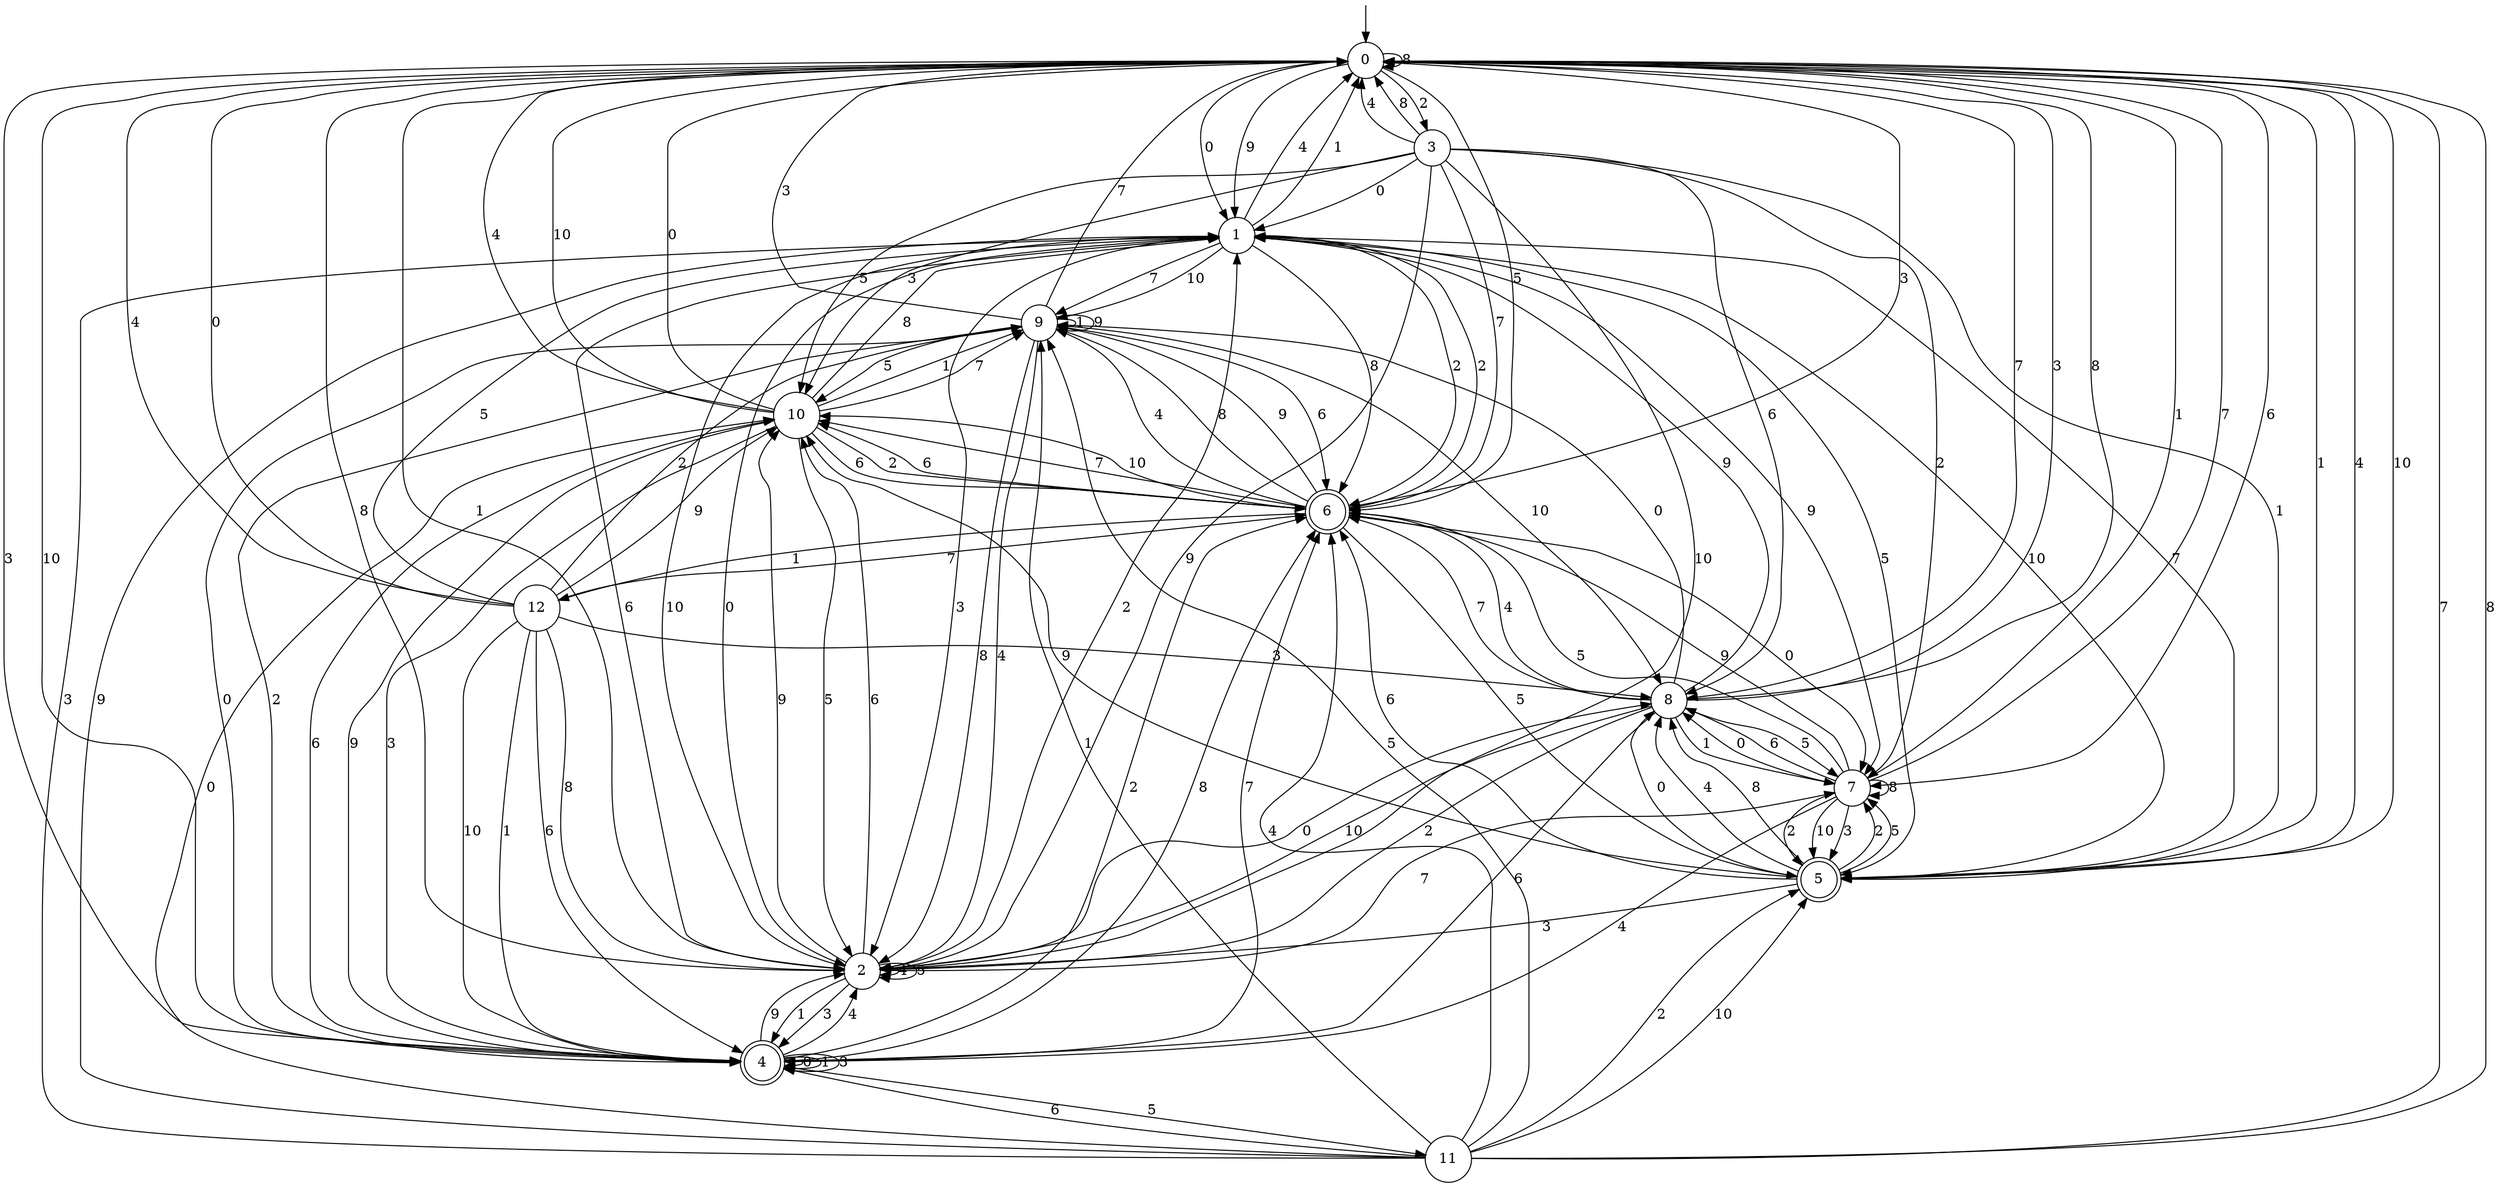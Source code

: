 digraph g {

	s0 [shape="circle" label="0"];
	s1 [shape="circle" label="1"];
	s2 [shape="circle" label="2"];
	s3 [shape="circle" label="3"];
	s4 [shape="doublecircle" label="4"];
	s5 [shape="doublecircle" label="5"];
	s6 [shape="doublecircle" label="6"];
	s7 [shape="circle" label="7"];
	s8 [shape="circle" label="8"];
	s9 [shape="circle" label="9"];
	s10 [shape="circle" label="10"];
	s11 [shape="circle" label="11"];
	s12 [shape="circle" label="12"];
	s0 -> s1 [label="0"];
	s0 -> s2 [label="1"];
	s0 -> s3 [label="2"];
	s0 -> s4 [label="3"];
	s0 -> s5 [label="4"];
	s0 -> s6 [label="5"];
	s0 -> s7 [label="6"];
	s0 -> s8 [label="7"];
	s0 -> s0 [label="8"];
	s0 -> s1 [label="9"];
	s0 -> s5 [label="10"];
	s1 -> s2 [label="0"];
	s1 -> s0 [label="1"];
	s1 -> s6 [label="2"];
	s1 -> s2 [label="3"];
	s1 -> s0 [label="4"];
	s1 -> s5 [label="5"];
	s1 -> s2 [label="6"];
	s1 -> s9 [label="7"];
	s1 -> s6 [label="8"];
	s1 -> s7 [label="9"];
	s1 -> s9 [label="10"];
	s2 -> s8 [label="0"];
	s2 -> s4 [label="1"];
	s2 -> s1 [label="2"];
	s2 -> s4 [label="3"];
	s2 -> s2 [label="4"];
	s2 -> s2 [label="5"];
	s2 -> s10 [label="6"];
	s2 -> s7 [label="7"];
	s2 -> s0 [label="8"];
	s2 -> s10 [label="9"];
	s2 -> s1 [label="10"];
	s3 -> s1 [label="0"];
	s3 -> s5 [label="1"];
	s3 -> s7 [label="2"];
	s3 -> s10 [label="3"];
	s3 -> s0 [label="4"];
	s3 -> s10 [label="5"];
	s3 -> s8 [label="6"];
	s3 -> s6 [label="7"];
	s3 -> s0 [label="8"];
	s3 -> s2 [label="9"];
	s3 -> s2 [label="10"];
	s4 -> s4 [label="0"];
	s4 -> s4 [label="1"];
	s4 -> s6 [label="2"];
	s4 -> s4 [label="3"];
	s4 -> s2 [label="4"];
	s4 -> s11 [label="5"];
	s4 -> s10 [label="6"];
	s4 -> s6 [label="7"];
	s4 -> s6 [label="8"];
	s4 -> s2 [label="9"];
	s4 -> s0 [label="10"];
	s5 -> s8 [label="0"];
	s5 -> s0 [label="1"];
	s5 -> s7 [label="2"];
	s5 -> s2 [label="3"];
	s5 -> s8 [label="4"];
	s5 -> s7 [label="5"];
	s5 -> s6 [label="6"];
	s5 -> s1 [label="7"];
	s5 -> s8 [label="8"];
	s5 -> s10 [label="9"];
	s5 -> s1 [label="10"];
	s6 -> s7 [label="0"];
	s6 -> s12 [label="1"];
	s6 -> s1 [label="2"];
	s6 -> s0 [label="3"];
	s6 -> s9 [label="4"];
	s6 -> s5 [label="5"];
	s6 -> s10 [label="6"];
	s6 -> s10 [label="7"];
	s6 -> s9 [label="8"];
	s6 -> s9 [label="9"];
	s6 -> s10 [label="10"];
	s7 -> s8 [label="0"];
	s7 -> s0 [label="1"];
	s7 -> s5 [label="2"];
	s7 -> s5 [label="3"];
	s7 -> s4 [label="4"];
	s7 -> s6 [label="5"];
	s7 -> s8 [label="6"];
	s7 -> s0 [label="7"];
	s7 -> s7 [label="8"];
	s7 -> s6 [label="9"];
	s7 -> s5 [label="10"];
	s8 -> s9 [label="0"];
	s8 -> s7 [label="1"];
	s8 -> s2 [label="2"];
	s8 -> s0 [label="3"];
	s8 -> s6 [label="4"];
	s8 -> s7 [label="5"];
	s8 -> s4 [label="6"];
	s8 -> s6 [label="7"];
	s8 -> s0 [label="8"];
	s8 -> s1 [label="9"];
	s8 -> s2 [label="10"];
	s9 -> s4 [label="0"];
	s9 -> s9 [label="1"];
	s9 -> s4 [label="2"];
	s9 -> s0 [label="3"];
	s9 -> s2 [label="4"];
	s9 -> s10 [label="5"];
	s9 -> s6 [label="6"];
	s9 -> s0 [label="7"];
	s9 -> s2 [label="8"];
	s9 -> s9 [label="9"];
	s9 -> s8 [label="10"];
	s10 -> s0 [label="0"];
	s10 -> s9 [label="1"];
	s10 -> s6 [label="2"];
	s10 -> s4 [label="3"];
	s10 -> s0 [label="4"];
	s10 -> s2 [label="5"];
	s10 -> s6 [label="6"];
	s10 -> s9 [label="7"];
	s10 -> s1 [label="8"];
	s10 -> s4 [label="9"];
	s10 -> s0 [label="10"];
	s11 -> s10 [label="0"];
	s11 -> s9 [label="1"];
	s11 -> s5 [label="2"];
	s11 -> s1 [label="3"];
	s11 -> s6 [label="4"];
	s11 -> s9 [label="5"];
	s11 -> s4 [label="6"];
	s11 -> s0 [label="7"];
	s11 -> s0 [label="8"];
	s11 -> s1 [label="9"];
	s11 -> s5 [label="10"];
	s12 -> s0 [label="0"];
	s12 -> s4 [label="1"];
	s12 -> s9 [label="2"];
	s12 -> s8 [label="3"];
	s12 -> s0 [label="4"];
	s12 -> s1 [label="5"];
	s12 -> s4 [label="6"];
	s12 -> s6 [label="7"];
	s12 -> s2 [label="8"];
	s12 -> s10 [label="9"];
	s12 -> s4 [label="10"];

__start0 [label="" shape="none" width="0" height="0"];
__start0 -> s0;

}
